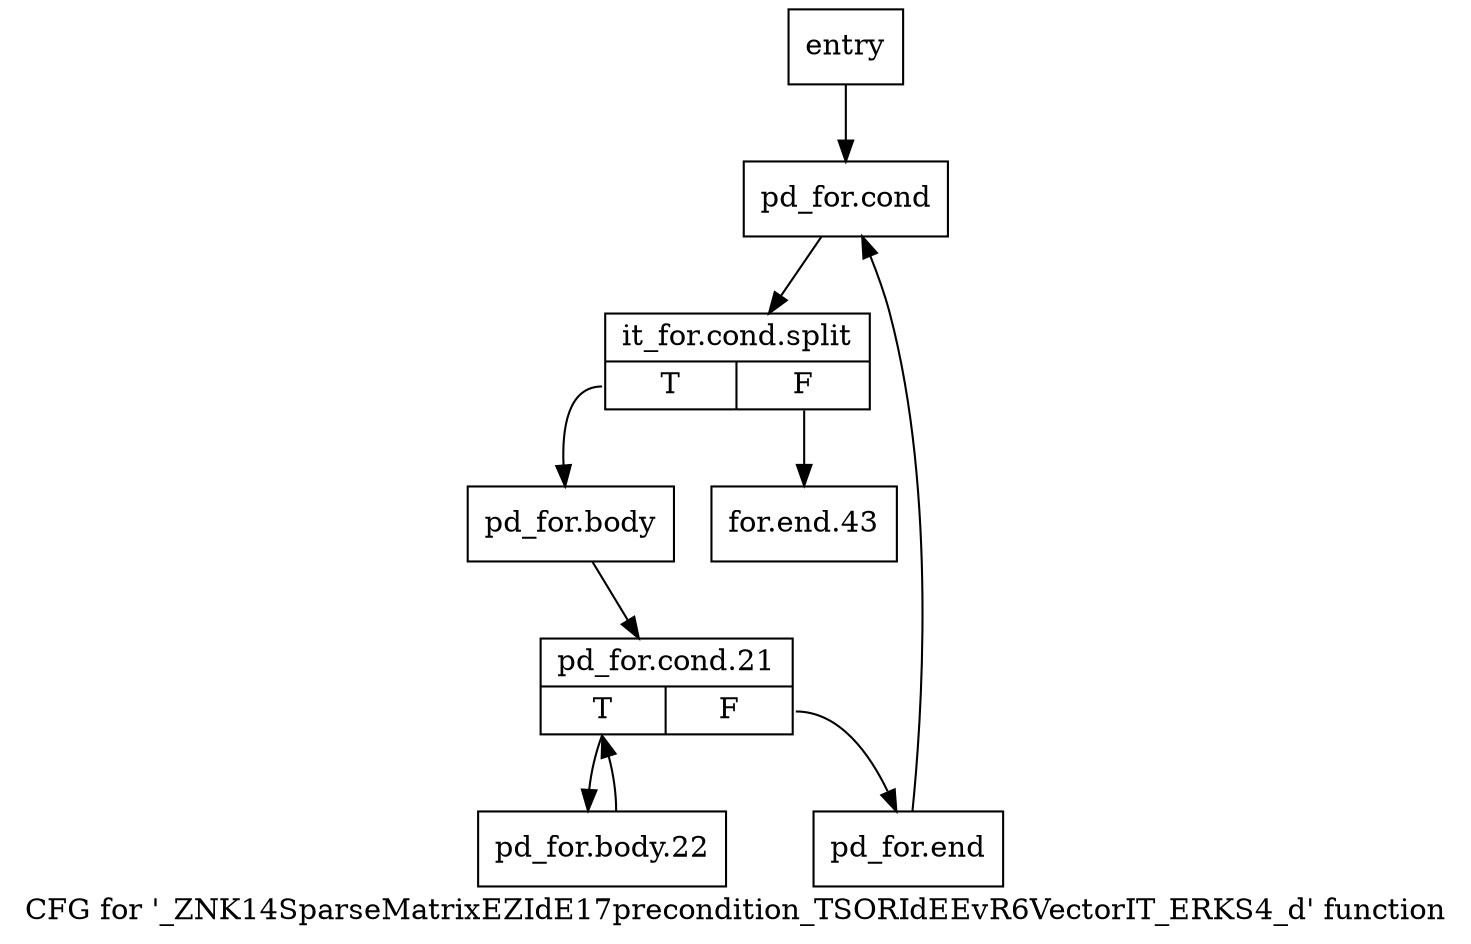 digraph "CFG for '_ZNK14SparseMatrixEZIdE17precondition_TSORIdEEvR6VectorIT_ERKS4_d' function" {
	label="CFG for '_ZNK14SparseMatrixEZIdE17precondition_TSORIdEEvR6VectorIT_ERKS4_d' function";

	Node0x72f8c20 [shape=record,label="{entry}"];
	Node0x72f8c20 -> Node0x72f8c70;
	Node0x72f8c70 [shape=record,label="{pd_for.cond}"];
	Node0x72f8c70 -> Node0xb217340;
	Node0xb217340 [shape=record,label="{it_for.cond.split|{<s0>T|<s1>F}}"];
	Node0xb217340:s0 -> Node0x72f8cc0;
	Node0xb217340:s1 -> Node0x72f8e00;
	Node0x72f8cc0 [shape=record,label="{pd_for.body}"];
	Node0x72f8cc0 -> Node0x72f8d10;
	Node0x72f8d10 [shape=record,label="{pd_for.cond.21|{<s0>T|<s1>F}}"];
	Node0x72f8d10:s0 -> Node0x72f8d60;
	Node0x72f8d10:s1 -> Node0x72f8db0;
	Node0x72f8d60 [shape=record,label="{pd_for.body.22}"];
	Node0x72f8d60 -> Node0x72f8d10;
	Node0x72f8db0 [shape=record,label="{pd_for.end}"];
	Node0x72f8db0 -> Node0x72f8c70;
	Node0x72f8e00 [shape=record,label="{for.end.43}"];
}
